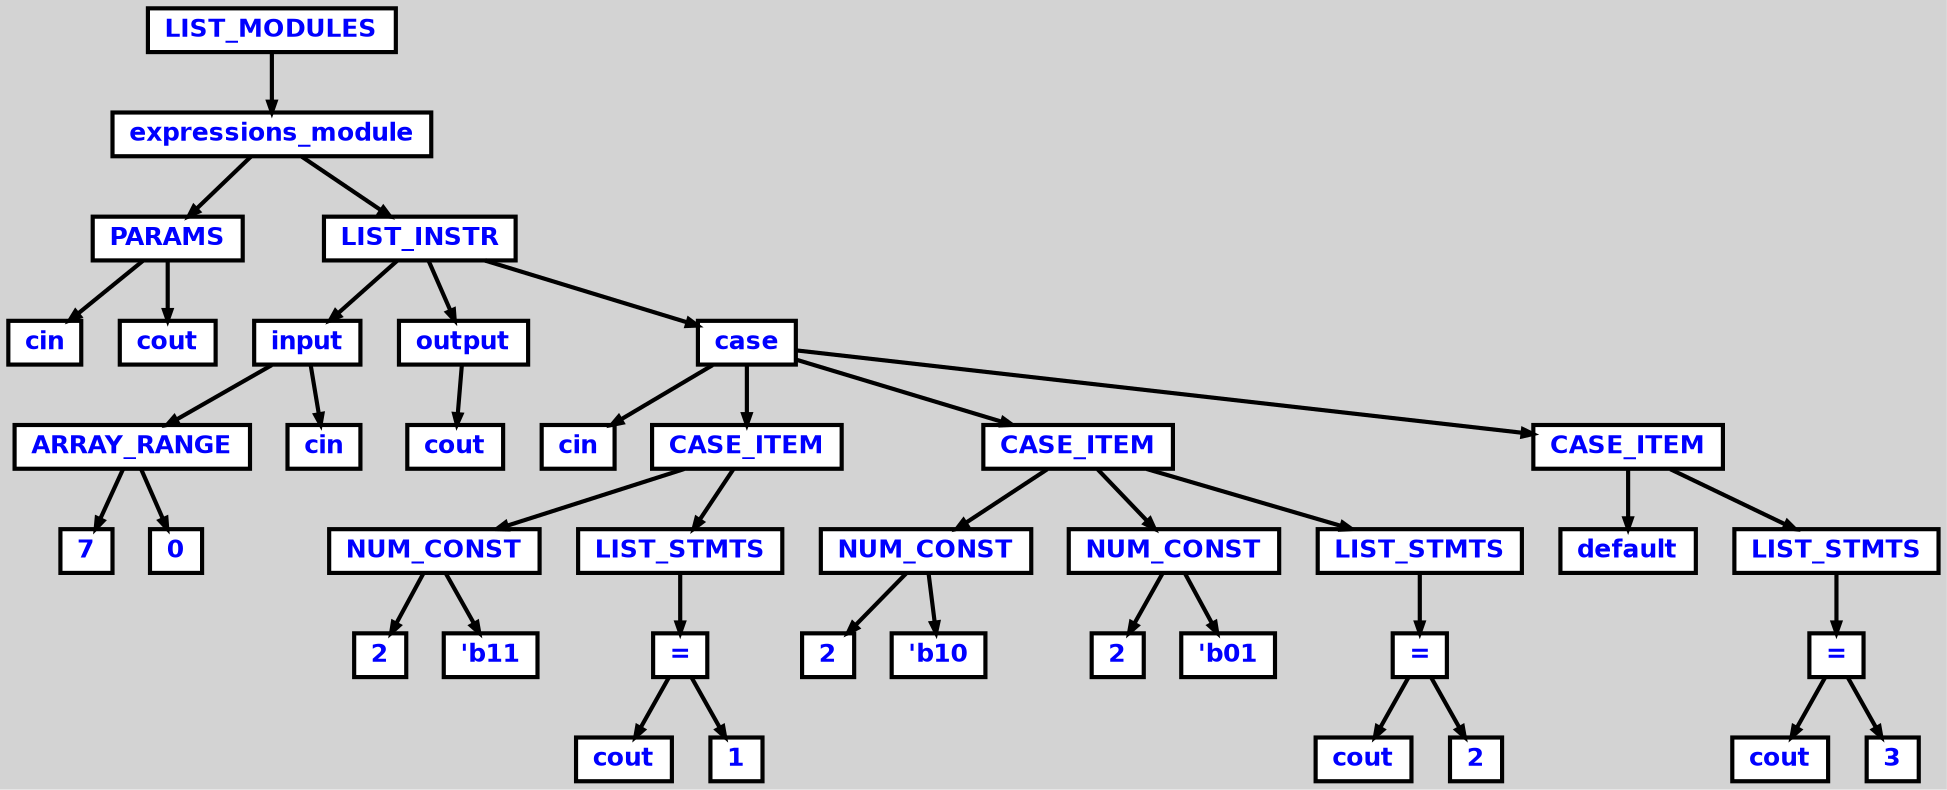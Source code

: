 digraph {

	ordering=out;
	ranksep=.4;
	bgcolor="lightgrey"; node [shape=box, fixedsize=false, fontsize=12, fontname="Helvetica-bold", fontcolor="blue"
		width=.25, height=.25, color="black", fillcolor="white", style="filled, solid, bold"];
	edge [arrowsize=.5, color="black", style="bold"]

  n0 [label="LIST_MODULES"];
  n1 [label="expressions_module"];
  n1 [label="expressions_module"];
  n2 [label="PARAMS"];
  n2 [label="PARAMS"];
  n3 [label="cin"];
  n4 [label="cout"];
  n5 [label="LIST_INSTR"];
  n5 [label="LIST_INSTR"];
  n6 [label="input"];
  n6 [label="input"];
  n7 [label="ARRAY_RANGE"];
  n7 [label="ARRAY_RANGE"];
  n8 [label="7"];
  n9 [label="0"];
  n10 [label="cin"];
  n11 [label="output"];
  n11 [label="output"];
  n12 [label="cout"];
  n13 [label="case"];
  n13 [label="case"];
  n14 [label="cin"];
  n15 [label="CASE_ITEM"];
  n15 [label="CASE_ITEM"];
  n16 [label="NUM_CONST"];
  n16 [label="NUM_CONST"];
  n17 [label="2"];
  n18 [label="'b11"];
  n19 [label="LIST_STMTS"];
  n19 [label="LIST_STMTS"];
  n20 [label="="];
  n20 [label="="];
  n21 [label="cout"];
  n22 [label="1"];
  n23 [label="CASE_ITEM"];
  n23 [label="CASE_ITEM"];
  n24 [label="NUM_CONST"];
  n24 [label="NUM_CONST"];
  n25 [label="2"];
  n26 [label="'b10"];
  n27 [label="NUM_CONST"];
  n27 [label="NUM_CONST"];
  n28 [label="2"];
  n29 [label="'b01"];
  n30 [label="LIST_STMTS"];
  n30 [label="LIST_STMTS"];
  n31 [label="="];
  n31 [label="="];
  n32 [label="cout"];
  n33 [label="2"];
  n34 [label="CASE_ITEM"];
  n34 [label="CASE_ITEM"];
  n35 [label="default"];
  n36 [label="LIST_STMTS"];
  n36 [label="LIST_STMTS"];
  n37 [label="="];
  n37 [label="="];
  n38 [label="cout"];
  n39 [label="3"];

  n0 -> n1 // "LIST_MODULES" -> "expressions_module"
  n1 -> n2 // "expressions_module" -> "PARAMS"
  n2 -> n3 // "PARAMS" -> "cin"
  n2 -> n4 // "PARAMS" -> "cout"
  n1 -> n5 // "expressions_module" -> "LIST_INSTR"
  n5 -> n6 // "LIST_INSTR" -> "input"
  n6 -> n7 // "input" -> "ARRAY_RANGE"
  n7 -> n8 // "ARRAY_RANGE" -> "7"
  n7 -> n9 // "ARRAY_RANGE" -> "0"
  n6 -> n10 // "input" -> "cin"
  n5 -> n11 // "LIST_INSTR" -> "output"
  n11 -> n12 // "output" -> "cout"
  n5 -> n13 // "LIST_INSTR" -> "case"
  n13 -> n14 // "case" -> "cin"
  n13 -> n15 // "case" -> "CASE_ITEM"
  n15 -> n16 // "CASE_ITEM" -> "NUM_CONST"
  n16 -> n17 // "NUM_CONST" -> "2"
  n16 -> n18 // "NUM_CONST" -> "'b11"
  n15 -> n19 // "CASE_ITEM" -> "LIST_STMTS"
  n19 -> n20 // "LIST_STMTS" -> "="
  n20 -> n21 // "=" -> "cout"
  n20 -> n22 // "=" -> "1"
  n13 -> n23 // "case" -> "CASE_ITEM"
  n23 -> n24 // "CASE_ITEM" -> "NUM_CONST"
  n24 -> n25 // "NUM_CONST" -> "2"
  n24 -> n26 // "NUM_CONST" -> "'b10"
  n23 -> n27 // "CASE_ITEM" -> "NUM_CONST"
  n27 -> n28 // "NUM_CONST" -> "2"
  n27 -> n29 // "NUM_CONST" -> "'b01"
  n23 -> n30 // "CASE_ITEM" -> "LIST_STMTS"
  n30 -> n31 // "LIST_STMTS" -> "="
  n31 -> n32 // "=" -> "cout"
  n31 -> n33 // "=" -> "2"
  n13 -> n34 // "case" -> "CASE_ITEM"
  n34 -> n35 // "CASE_ITEM" -> "default"
  n34 -> n36 // "CASE_ITEM" -> "LIST_STMTS"
  n36 -> n37 // "LIST_STMTS" -> "="
  n37 -> n38 // "=" -> "cout"
  n37 -> n39 // "=" -> "3"

}
